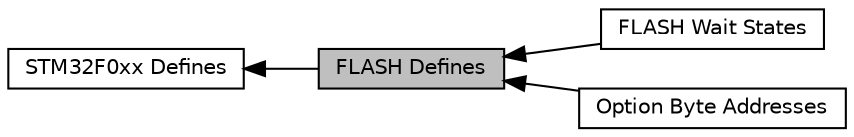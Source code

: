 digraph "FLASH Defines"
{
  edge [fontname="Helvetica",fontsize="10",labelfontname="Helvetica",labelfontsize="10"];
  node [fontname="Helvetica",fontsize="10",shape=record];
  rankdir=LR;
  Node3 [label="FLASH Wait States",height=0.2,width=0.4,color="black", fillcolor="white", style="filled",URL="$group__flash__latency.html"];
  Node1 [label="STM32F0xx Defines",height=0.2,width=0.4,color="black", fillcolor="white", style="filled",URL="$group__STM32F0xx__defines.html",tooltip="Defined Constants and Types for the STM32F0xx series. "];
  Node2 [label="Option Byte Addresses",height=0.2,width=0.4,color="black", fillcolor="white", style="filled",URL="$group__flash__options.html"];
  Node0 [label="FLASH Defines",height=0.2,width=0.4,color="black", fillcolor="grey75", style="filled", fontcolor="black"];
  Node1->Node0 [shape=plaintext, dir="back", style="solid"];
  Node0->Node2 [shape=plaintext, dir="back", style="solid"];
  Node0->Node3 [shape=plaintext, dir="back", style="solid"];
}
